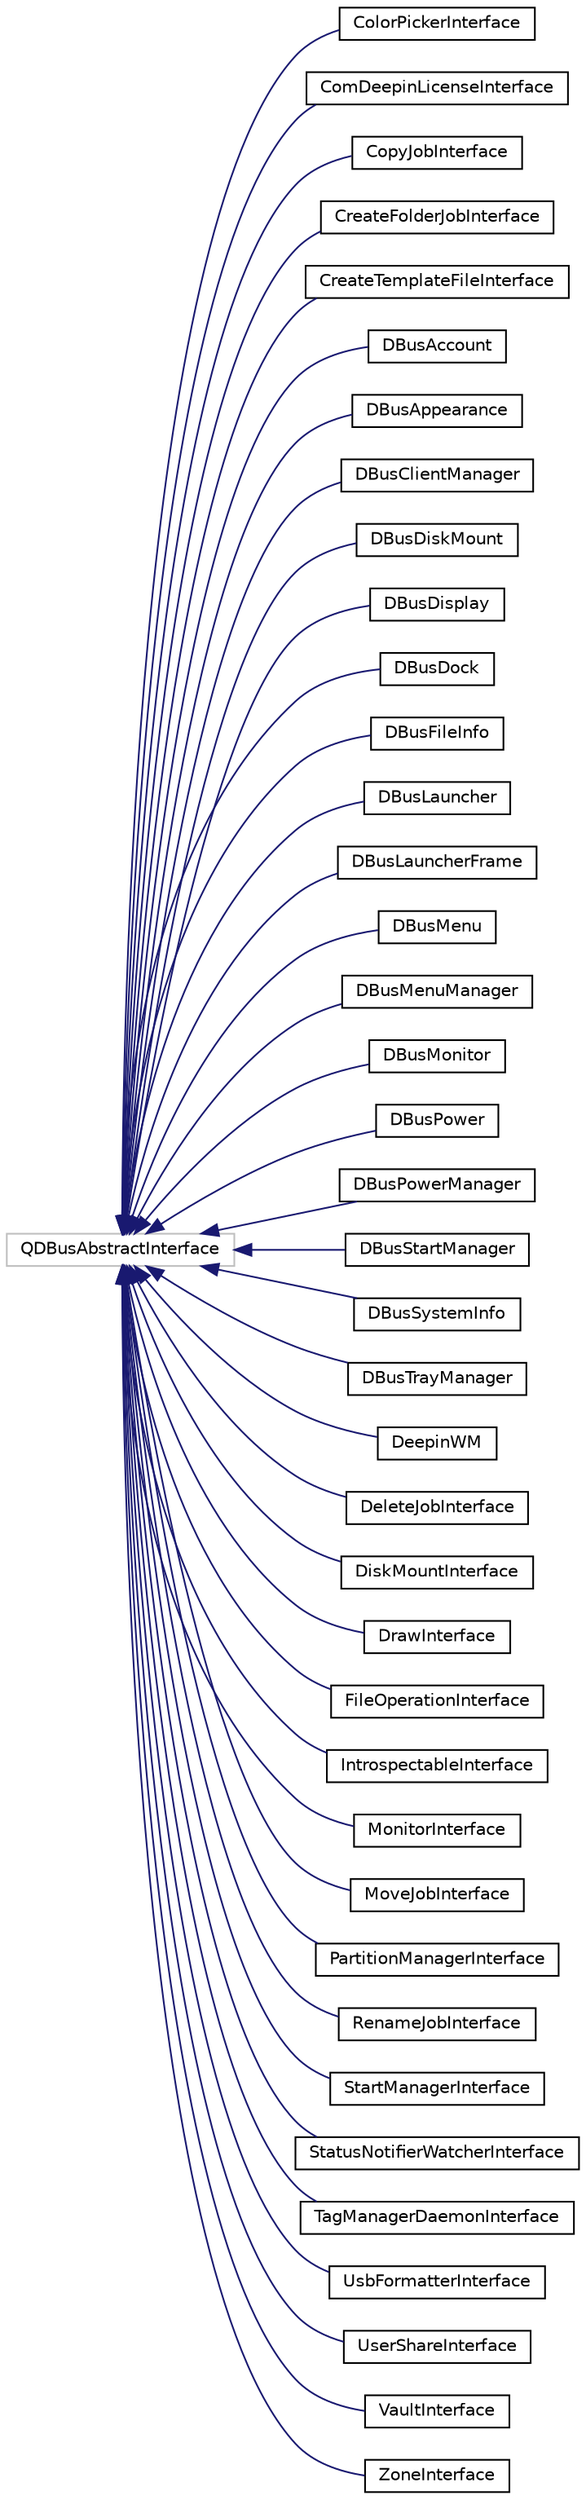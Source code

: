 digraph "类继承关系图"
{
  edge [fontname="Helvetica",fontsize="10",labelfontname="Helvetica",labelfontsize="10"];
  node [fontname="Helvetica",fontsize="10",shape=record];
  rankdir="LR";
  Node1790 [label="QDBusAbstractInterface",height=0.2,width=0.4,color="grey75", fillcolor="white", style="filled"];
  Node1790 -> Node0 [dir="back",color="midnightblue",fontsize="10",style="solid",fontname="Helvetica"];
  Node0 [label="ColorPickerInterface",height=0.2,width=0.4,color="black", fillcolor="white", style="filled",URL="$class_color_picker_interface.html"];
  Node1790 -> Node1792 [dir="back",color="midnightblue",fontsize="10",style="solid",fontname="Helvetica"];
  Node1792 [label="ComDeepinLicenseInterface",height=0.2,width=0.4,color="black", fillcolor="white", style="filled",URL="$class_com_deepin_license_interface.html"];
  Node1790 -> Node1793 [dir="back",color="midnightblue",fontsize="10",style="solid",fontname="Helvetica"];
  Node1793 [label="CopyJobInterface",height=0.2,width=0.4,color="black", fillcolor="white", style="filled",URL="$class_copy_job_interface.html"];
  Node1790 -> Node1794 [dir="back",color="midnightblue",fontsize="10",style="solid",fontname="Helvetica"];
  Node1794 [label="CreateFolderJobInterface",height=0.2,width=0.4,color="black", fillcolor="white", style="filled",URL="$class_create_folder_job_interface.html"];
  Node1790 -> Node1795 [dir="back",color="midnightblue",fontsize="10",style="solid",fontname="Helvetica"];
  Node1795 [label="CreateTemplateFileInterface",height=0.2,width=0.4,color="black", fillcolor="white", style="filled",URL="$class_create_template_file_interface.html"];
  Node1790 -> Node1796 [dir="back",color="midnightblue",fontsize="10",style="solid",fontname="Helvetica"];
  Node1796 [label="DBusAccount",height=0.2,width=0.4,color="black", fillcolor="white", style="filled",URL="$class_d_bus_account.html"];
  Node1790 -> Node1797 [dir="back",color="midnightblue",fontsize="10",style="solid",fontname="Helvetica"];
  Node1797 [label="DBusAppearance",height=0.2,width=0.4,color="black", fillcolor="white", style="filled",URL="$class_d_bus_appearance.html"];
  Node1790 -> Node1798 [dir="back",color="midnightblue",fontsize="10",style="solid",fontname="Helvetica"];
  Node1798 [label="DBusClientManager",height=0.2,width=0.4,color="black", fillcolor="white", style="filled",URL="$class_d_bus_client_manager.html"];
  Node1790 -> Node1799 [dir="back",color="midnightblue",fontsize="10",style="solid",fontname="Helvetica"];
  Node1799 [label="DBusDiskMount",height=0.2,width=0.4,color="black", fillcolor="white", style="filled",URL="$class_d_bus_disk_mount.html"];
  Node1790 -> Node1800 [dir="back",color="midnightblue",fontsize="10",style="solid",fontname="Helvetica"];
  Node1800 [label="DBusDisplay",height=0.2,width=0.4,color="black", fillcolor="white", style="filled",URL="$class_d_bus_display.html"];
  Node1790 -> Node1801 [dir="back",color="midnightblue",fontsize="10",style="solid",fontname="Helvetica"];
  Node1801 [label="DBusDock",height=0.2,width=0.4,color="black", fillcolor="white", style="filled",URL="$class_d_bus_dock.html"];
  Node1790 -> Node1802 [dir="back",color="midnightblue",fontsize="10",style="solid",fontname="Helvetica"];
  Node1802 [label="DBusFileInfo",height=0.2,width=0.4,color="black", fillcolor="white", style="filled",URL="$class_d_bus_file_info.html"];
  Node1790 -> Node1803 [dir="back",color="midnightblue",fontsize="10",style="solid",fontname="Helvetica"];
  Node1803 [label="DBusLauncher",height=0.2,width=0.4,color="black", fillcolor="white", style="filled",URL="$class_d_bus_launcher.html"];
  Node1790 -> Node1804 [dir="back",color="midnightblue",fontsize="10",style="solid",fontname="Helvetica"];
  Node1804 [label="DBusLauncherFrame",height=0.2,width=0.4,color="black", fillcolor="white", style="filled",URL="$class_d_bus_launcher_frame.html"];
  Node1790 -> Node1805 [dir="back",color="midnightblue",fontsize="10",style="solid",fontname="Helvetica"];
  Node1805 [label="DBusMenu",height=0.2,width=0.4,color="black", fillcolor="white", style="filled",URL="$class_d_bus_menu.html"];
  Node1790 -> Node1806 [dir="back",color="midnightblue",fontsize="10",style="solid",fontname="Helvetica"];
  Node1806 [label="DBusMenuManager",height=0.2,width=0.4,color="black", fillcolor="white", style="filled",URL="$class_d_bus_menu_manager.html"];
  Node1790 -> Node1807 [dir="back",color="midnightblue",fontsize="10",style="solid",fontname="Helvetica"];
  Node1807 [label="DBusMonitor",height=0.2,width=0.4,color="black", fillcolor="white", style="filled",URL="$class_d_bus_monitor.html"];
  Node1790 -> Node1808 [dir="back",color="midnightblue",fontsize="10",style="solid",fontname="Helvetica"];
  Node1808 [label="DBusPower",height=0.2,width=0.4,color="black", fillcolor="white", style="filled",URL="$class_d_bus_power.html"];
  Node1790 -> Node1809 [dir="back",color="midnightblue",fontsize="10",style="solid",fontname="Helvetica"];
  Node1809 [label="DBusPowerManager",height=0.2,width=0.4,color="black", fillcolor="white", style="filled",URL="$class_d_bus_power_manager.html"];
  Node1790 -> Node1810 [dir="back",color="midnightblue",fontsize="10",style="solid",fontname="Helvetica"];
  Node1810 [label="DBusStartManager",height=0.2,width=0.4,color="black", fillcolor="white", style="filled",URL="$class_d_bus_start_manager.html"];
  Node1790 -> Node1811 [dir="back",color="midnightblue",fontsize="10",style="solid",fontname="Helvetica"];
  Node1811 [label="DBusSystemInfo",height=0.2,width=0.4,color="black", fillcolor="white", style="filled",URL="$class_d_bus_system_info.html"];
  Node1790 -> Node1812 [dir="back",color="midnightblue",fontsize="10",style="solid",fontname="Helvetica"];
  Node1812 [label="DBusTrayManager",height=0.2,width=0.4,color="black", fillcolor="white", style="filled",URL="$class_d_bus_tray_manager.html"];
  Node1790 -> Node1813 [dir="back",color="midnightblue",fontsize="10",style="solid",fontname="Helvetica"];
  Node1813 [label="DeepinWM",height=0.2,width=0.4,color="black", fillcolor="white", style="filled",URL="$class_deepin_w_m.html"];
  Node1790 -> Node1814 [dir="back",color="midnightblue",fontsize="10",style="solid",fontname="Helvetica"];
  Node1814 [label="DeleteJobInterface",height=0.2,width=0.4,color="black", fillcolor="white", style="filled",URL="$class_delete_job_interface.html"];
  Node1790 -> Node1815 [dir="back",color="midnightblue",fontsize="10",style="solid",fontname="Helvetica"];
  Node1815 [label="DiskMountInterface",height=0.2,width=0.4,color="black", fillcolor="white", style="filled",URL="$class_disk_mount_interface.html"];
  Node1790 -> Node1816 [dir="back",color="midnightblue",fontsize="10",style="solid",fontname="Helvetica"];
  Node1816 [label="DrawInterface",height=0.2,width=0.4,color="black", fillcolor="white", style="filled",URL="$class_draw_interface.html"];
  Node1790 -> Node1817 [dir="back",color="midnightblue",fontsize="10",style="solid",fontname="Helvetica"];
  Node1817 [label="FileOperationInterface",height=0.2,width=0.4,color="black", fillcolor="white", style="filled",URL="$class_file_operation_interface.html"];
  Node1790 -> Node1818 [dir="back",color="midnightblue",fontsize="10",style="solid",fontname="Helvetica"];
  Node1818 [label="IntrospectableInterface",height=0.2,width=0.4,color="black", fillcolor="white", style="filled",URL="$class_introspectable_interface.html"];
  Node1790 -> Node1819 [dir="back",color="midnightblue",fontsize="10",style="solid",fontname="Helvetica"];
  Node1819 [label="MonitorInterface",height=0.2,width=0.4,color="black", fillcolor="white", style="filled",URL="$class_monitor_interface.html"];
  Node1790 -> Node1820 [dir="back",color="midnightblue",fontsize="10",style="solid",fontname="Helvetica"];
  Node1820 [label="MoveJobInterface",height=0.2,width=0.4,color="black", fillcolor="white", style="filled",URL="$class_move_job_interface.html"];
  Node1790 -> Node1821 [dir="back",color="midnightblue",fontsize="10",style="solid",fontname="Helvetica"];
  Node1821 [label="PartitionManagerInterface",height=0.2,width=0.4,color="black", fillcolor="white", style="filled",URL="$class_partition_manager_interface.html"];
  Node1790 -> Node1822 [dir="back",color="midnightblue",fontsize="10",style="solid",fontname="Helvetica"];
  Node1822 [label="RenameJobInterface",height=0.2,width=0.4,color="black", fillcolor="white", style="filled",URL="$class_rename_job_interface.html"];
  Node1790 -> Node1823 [dir="back",color="midnightblue",fontsize="10",style="solid",fontname="Helvetica"];
  Node1823 [label="StartManagerInterface",height=0.2,width=0.4,color="black", fillcolor="white", style="filled",URL="$class_start_manager_interface.html"];
  Node1790 -> Node1824 [dir="back",color="midnightblue",fontsize="10",style="solid",fontname="Helvetica"];
  Node1824 [label="StatusNotifierWatcherInterface",height=0.2,width=0.4,color="black", fillcolor="white", style="filled",URL="$class_status_notifier_watcher_interface.html"];
  Node1790 -> Node1825 [dir="back",color="midnightblue",fontsize="10",style="solid",fontname="Helvetica"];
  Node1825 [label="TagManagerDaemonInterface",height=0.2,width=0.4,color="black", fillcolor="white", style="filled",URL="$class_tag_manager_daemon_interface.html"];
  Node1790 -> Node1826 [dir="back",color="midnightblue",fontsize="10",style="solid",fontname="Helvetica"];
  Node1826 [label="UsbFormatterInterface",height=0.2,width=0.4,color="black", fillcolor="white", style="filled",URL="$class_usb_formatter_interface.html"];
  Node1790 -> Node1827 [dir="back",color="midnightblue",fontsize="10",style="solid",fontname="Helvetica"];
  Node1827 [label="UserShareInterface",height=0.2,width=0.4,color="black", fillcolor="white", style="filled",URL="$class_user_share_interface.html"];
  Node1790 -> Node1828 [dir="back",color="midnightblue",fontsize="10",style="solid",fontname="Helvetica"];
  Node1828 [label="VaultInterface",height=0.2,width=0.4,color="black", fillcolor="white", style="filled",URL="$class_vault_interface.html"];
  Node1790 -> Node1829 [dir="back",color="midnightblue",fontsize="10",style="solid",fontname="Helvetica"];
  Node1829 [label="ZoneInterface",height=0.2,width=0.4,color="black", fillcolor="white", style="filled",URL="$class_zone_interface.html"];
}
